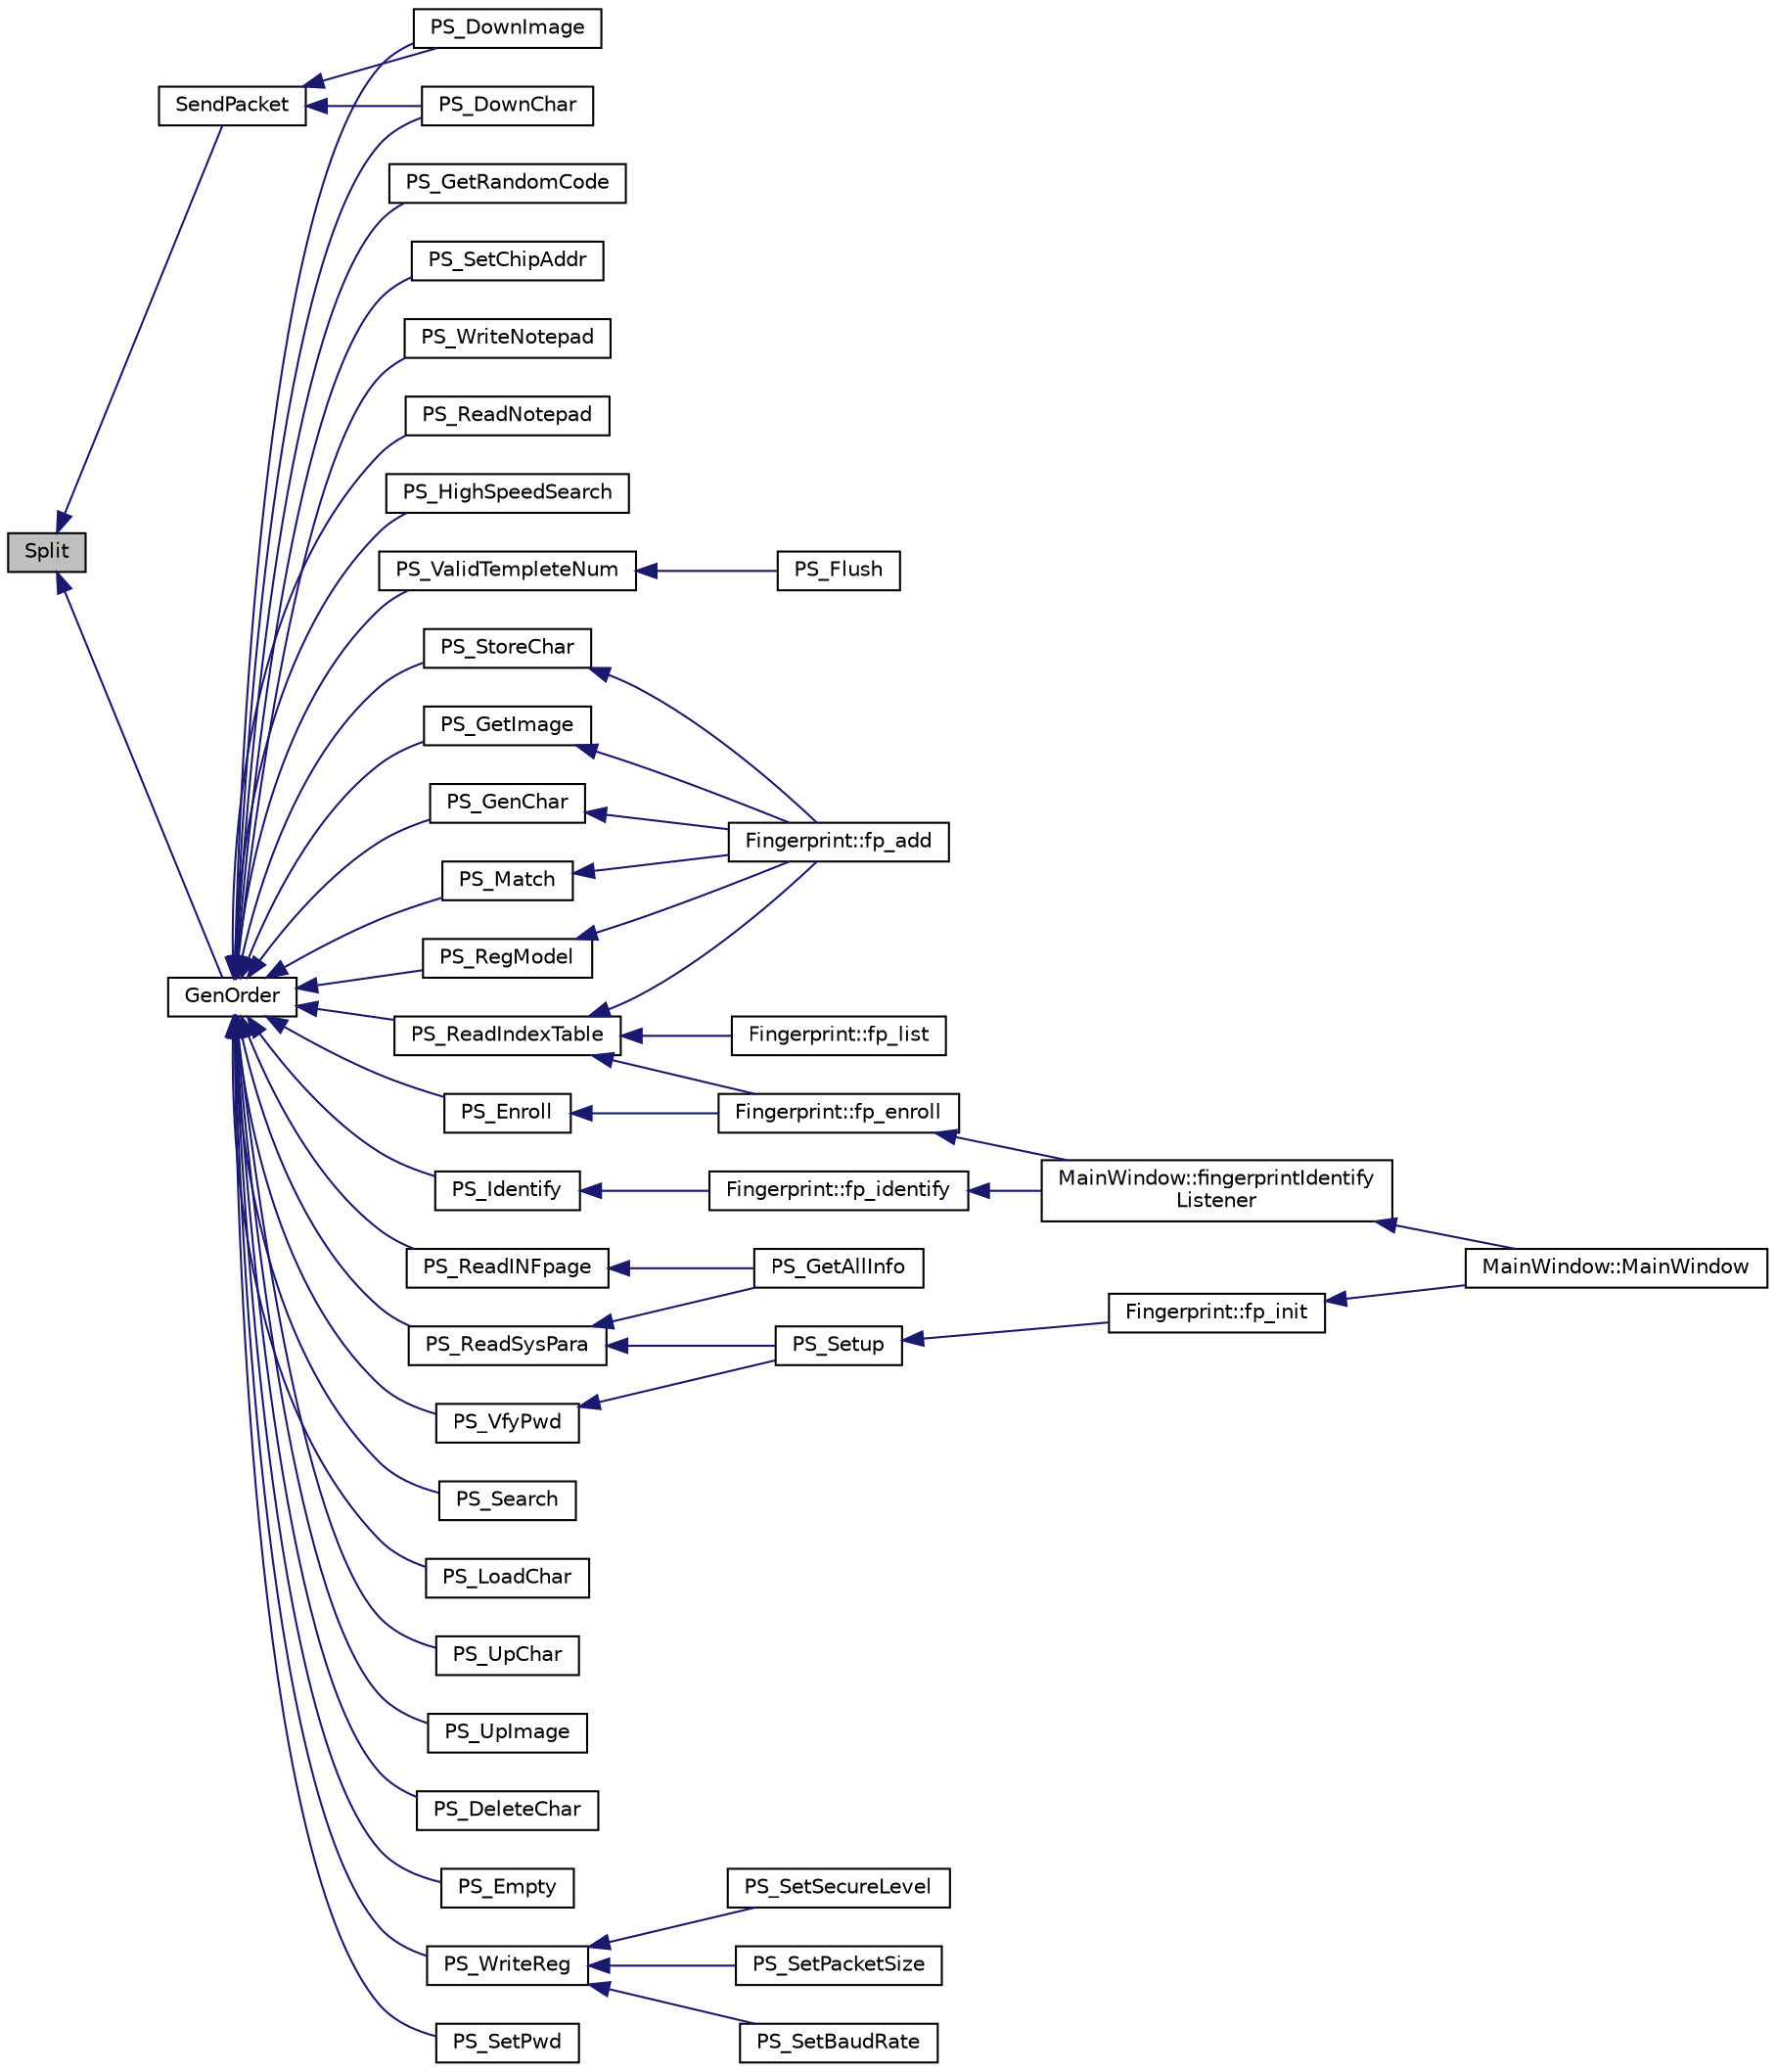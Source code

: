 digraph "Split"
{
  edge [fontname="Helvetica",fontsize="10",labelfontname="Helvetica",labelfontsize="10"];
  node [fontname="Helvetica",fontsize="10",shape=record];
  rankdir="LR";
  Node1 [label="Split",height=0.2,width=0.4,color="black", fillcolor="grey75", style="filled", fontcolor="black"];
  Node1 -> Node2 [dir="back",color="midnightblue",fontsize="10",style="solid"];
  Node2 [label="SendPacket",height=0.2,width=0.4,color="black", fillcolor="white", style="filled",URL="$as608_8c.html#a6c5b72551e2544793a5ba2cb0448bcbd"];
  Node2 -> Node3 [dir="back",color="midnightblue",fontsize="10",style="solid"];
  Node3 [label="PS_DownChar",height=0.2,width=0.4,color="black", fillcolor="white", style="filled",URL="$as608_8h.html#aae1adff03625be979fceff80c16550ed"];
  Node2 -> Node4 [dir="back",color="midnightblue",fontsize="10",style="solid"];
  Node4 [label="PS_DownImage",height=0.2,width=0.4,color="black", fillcolor="white", style="filled",URL="$as608_8h.html#aa6c23f88f68296970cec84242fe77d44"];
  Node1 -> Node5 [dir="back",color="midnightblue",fontsize="10",style="solid"];
  Node5 [label="GenOrder",height=0.2,width=0.4,color="black", fillcolor="white", style="filled",URL="$as608_8c.html#a88a530a911a08cd67c405240f213c288"];
  Node5 -> Node6 [dir="back",color="midnightblue",fontsize="10",style="solid"];
  Node6 [label="PS_GetImage",height=0.2,width=0.4,color="black", fillcolor="white", style="filled",URL="$as608_8h.html#ab93b7b3b367d82fc358845a0713e77db"];
  Node6 -> Node7 [dir="back",color="midnightblue",fontsize="10",style="solid"];
  Node7 [label="Fingerprint::fp_add",height=0.2,width=0.4,color="black", fillcolor="white", style="filled",URL="$class_fingerprint.html#a1cc52c07387ff07cc26427cb9d3f3d71",tooltip="Enroll user fingerprint data in to an empty memory, read user finger twice. "];
  Node5 -> Node8 [dir="back",color="midnightblue",fontsize="10",style="solid"];
  Node8 [label="PS_GenChar",height=0.2,width=0.4,color="black", fillcolor="white", style="filled",URL="$as608_8h.html#ac515c3ff7dce6a27509f9352cd0f1943"];
  Node8 -> Node7 [dir="back",color="midnightblue",fontsize="10",style="solid"];
  Node5 -> Node9 [dir="back",color="midnightblue",fontsize="10",style="solid"];
  Node9 [label="PS_Match",height=0.2,width=0.4,color="black", fillcolor="white", style="filled",URL="$as608_8h.html#aaa413f6e387308e85a872533e9c2428a"];
  Node9 -> Node7 [dir="back",color="midnightblue",fontsize="10",style="solid"];
  Node5 -> Node10 [dir="back",color="midnightblue",fontsize="10",style="solid"];
  Node10 [label="PS_Search",height=0.2,width=0.4,color="black", fillcolor="white", style="filled",URL="$as608_8h.html#afa46dca32feecddcfaf1de5b1b67d650"];
  Node5 -> Node11 [dir="back",color="midnightblue",fontsize="10",style="solid"];
  Node11 [label="PS_RegModel",height=0.2,width=0.4,color="black", fillcolor="white", style="filled",URL="$as608_8h.html#a42e7c83b9eae8089de6a4fa22b63af16"];
  Node11 -> Node7 [dir="back",color="midnightblue",fontsize="10",style="solid"];
  Node5 -> Node12 [dir="back",color="midnightblue",fontsize="10",style="solid"];
  Node12 [label="PS_StoreChar",height=0.2,width=0.4,color="black", fillcolor="white", style="filled",URL="$as608_8h.html#a23adbcbb36764d9b638bb9c7caea5b30"];
  Node12 -> Node7 [dir="back",color="midnightblue",fontsize="10",style="solid"];
  Node5 -> Node13 [dir="back",color="midnightblue",fontsize="10",style="solid"];
  Node13 [label="PS_LoadChar",height=0.2,width=0.4,color="black", fillcolor="white", style="filled",URL="$as608_8h.html#a12a0eb56a685718f339333019923d990"];
  Node5 -> Node14 [dir="back",color="midnightblue",fontsize="10",style="solid"];
  Node14 [label="PS_UpChar",height=0.2,width=0.4,color="black", fillcolor="white", style="filled",URL="$as608_8h.html#a5290e687341aa0c1711f71f078525830"];
  Node5 -> Node3 [dir="back",color="midnightblue",fontsize="10",style="solid"];
  Node5 -> Node15 [dir="back",color="midnightblue",fontsize="10",style="solid"];
  Node15 [label="PS_UpImage",height=0.2,width=0.4,color="black", fillcolor="white", style="filled",URL="$as608_8h.html#a530324613d04e0515428f8ff3b6579e6"];
  Node5 -> Node4 [dir="back",color="midnightblue",fontsize="10",style="solid"];
  Node5 -> Node16 [dir="back",color="midnightblue",fontsize="10",style="solid"];
  Node16 [label="PS_DeleteChar",height=0.2,width=0.4,color="black", fillcolor="white", style="filled",URL="$as608_8h.html#ad56baedb1c02cf2f4703ed8e0d1cef70"];
  Node5 -> Node17 [dir="back",color="midnightblue",fontsize="10",style="solid"];
  Node17 [label="PS_Empty",height=0.2,width=0.4,color="black", fillcolor="white", style="filled",URL="$as608_8h.html#a326d4b3793b5d7aacaac4c18694d62be"];
  Node5 -> Node18 [dir="back",color="midnightblue",fontsize="10",style="solid"];
  Node18 [label="PS_WriteReg",height=0.2,width=0.4,color="black", fillcolor="white", style="filled",URL="$as608_8h.html#a62423f4f40bab88d575cb7bf63db03e9"];
  Node18 -> Node19 [dir="back",color="midnightblue",fontsize="10",style="solid"];
  Node19 [label="PS_SetBaudRate",height=0.2,width=0.4,color="black", fillcolor="white", style="filled",URL="$as608_8h.html#ad28ac4064aa9104fc44bcb7182140bf2"];
  Node18 -> Node20 [dir="back",color="midnightblue",fontsize="10",style="solid"];
  Node20 [label="PS_SetSecureLevel",height=0.2,width=0.4,color="black", fillcolor="white", style="filled",URL="$as608_8h.html#af4c4c9a990ce91bc94fc8f18cdc29c16"];
  Node18 -> Node21 [dir="back",color="midnightblue",fontsize="10",style="solid"];
  Node21 [label="PS_SetPacketSize",height=0.2,width=0.4,color="black", fillcolor="white", style="filled",URL="$as608_8h.html#ade14404cbee79a0b3d22f5e21cd5da14"];
  Node5 -> Node22 [dir="back",color="midnightblue",fontsize="10",style="solid"];
  Node22 [label="PS_ReadSysPara",height=0.2,width=0.4,color="black", fillcolor="white", style="filled",URL="$as608_8h.html#aa19a000c64177c5ad0641db80b0c0031"];
  Node22 -> Node23 [dir="back",color="midnightblue",fontsize="10",style="solid"];
  Node23 [label="PS_Setup",height=0.2,width=0.4,color="black", fillcolor="white", style="filled",URL="$as608_8h.html#a522a62d36aeebd23459b2343a84a1972"];
  Node23 -> Node24 [dir="back",color="midnightblue",fontsize="10",style="solid"];
  Node24 [label="Fingerprint::fp_init",height=0.2,width=0.4,color="black", fillcolor="white", style="filled",URL="$class_fingerprint.html#ad199706762803a08154e147d82b0c867"];
  Node24 -> Node25 [dir="back",color="midnightblue",fontsize="10",style="solid"];
  Node25 [label="MainWindow::MainWindow",height=0.2,width=0.4,color="black", fillcolor="white", style="filled",URL="$class_main_window.html#a996c5a2b6f77944776856f08ec30858d",tooltip="MainWindow Constructor. "];
  Node22 -> Node26 [dir="back",color="midnightblue",fontsize="10",style="solid"];
  Node26 [label="PS_GetAllInfo",height=0.2,width=0.4,color="black", fillcolor="white", style="filled",URL="$as608_8h.html#a09284b1462d70fed411138c3080b0f34"];
  Node5 -> Node27 [dir="back",color="midnightblue",fontsize="10",style="solid"];
  Node27 [label="PS_Enroll",height=0.2,width=0.4,color="black", fillcolor="white", style="filled",URL="$as608_8h.html#a67aebf4a0d272ea7b5232d69e2626fc3"];
  Node27 -> Node28 [dir="back",color="midnightblue",fontsize="10",style="solid"];
  Node28 [label="Fingerprint::fp_enroll",height=0.2,width=0.4,color="black", fillcolor="white", style="filled",URL="$class_fingerprint.html#a15586c8d302933731eca34e4242edbb2",tooltip="Enroll user fingerprint data in to an empty memory, only read user finger one. "];
  Node28 -> Node29 [dir="back",color="midnightblue",fontsize="10",style="solid"];
  Node29 [label="MainWindow::fingerprintIdentify\lListener",height=0.2,width=0.4,color="black", fillcolor="white", style="filled",URL="$class_main_window.html#a9abddf234c9231f465917c318b3ba6b2",tooltip="Listener for fingerprint sensor. "];
  Node29 -> Node25 [dir="back",color="midnightblue",fontsize="10",style="solid"];
  Node5 -> Node30 [dir="back",color="midnightblue",fontsize="10",style="solid"];
  Node30 [label="PS_Identify",height=0.2,width=0.4,color="black", fillcolor="white", style="filled",URL="$as608_8h.html#a3ed25a66cf830d909aae5856b7a881c1"];
  Node30 -> Node31 [dir="back",color="midnightblue",fontsize="10",style="solid"];
  Node31 [label="Fingerprint::fp_identify",height=0.2,width=0.4,color="black", fillcolor="white", style="filled",URL="$class_fingerprint.html#a402792facf78e1ffa848dc95437478e8",tooltip="Check and compare user fingerprint. "];
  Node31 -> Node29 [dir="back",color="midnightblue",fontsize="10",style="solid"];
  Node5 -> Node32 [dir="back",color="midnightblue",fontsize="10",style="solid"];
  Node32 [label="PS_SetPwd",height=0.2,width=0.4,color="black", fillcolor="white", style="filled",URL="$as608_8h.html#a20d841fa1415ee0c231ed8cdf81d79ba"];
  Node5 -> Node33 [dir="back",color="midnightblue",fontsize="10",style="solid"];
  Node33 [label="PS_VfyPwd",height=0.2,width=0.4,color="black", fillcolor="white", style="filled",URL="$as608_8h.html#a414cabe0182e84936be7599f7b1234f7"];
  Node33 -> Node23 [dir="back",color="midnightblue",fontsize="10",style="solid"];
  Node5 -> Node34 [dir="back",color="midnightblue",fontsize="10",style="solid"];
  Node34 [label="PS_GetRandomCode",height=0.2,width=0.4,color="black", fillcolor="white", style="filled",URL="$as608_8h.html#a91f4e3c59f8f808f31d72d7cd91c67ee"];
  Node5 -> Node35 [dir="back",color="midnightblue",fontsize="10",style="solid"];
  Node35 [label="PS_SetChipAddr",height=0.2,width=0.4,color="black", fillcolor="white", style="filled",URL="$as608_8h.html#aee1f1b197443cfba931a50ddbe15272e"];
  Node5 -> Node36 [dir="back",color="midnightblue",fontsize="10",style="solid"];
  Node36 [label="PS_ReadINFpage",height=0.2,width=0.4,color="black", fillcolor="white", style="filled",URL="$as608_8h.html#aab33459ef440dbc5c6f29612a47d7315"];
  Node36 -> Node26 [dir="back",color="midnightblue",fontsize="10",style="solid"];
  Node5 -> Node37 [dir="back",color="midnightblue",fontsize="10",style="solid"];
  Node37 [label="PS_WriteNotepad",height=0.2,width=0.4,color="black", fillcolor="white", style="filled",URL="$as608_8h.html#ab1dd8a8523f905c63d26ef1f2ced8ddd"];
  Node5 -> Node38 [dir="back",color="midnightblue",fontsize="10",style="solid"];
  Node38 [label="PS_ReadNotepad",height=0.2,width=0.4,color="black", fillcolor="white", style="filled",URL="$as608_8h.html#ab05d2d2863b9d09dbb04734dee938f98"];
  Node5 -> Node39 [dir="back",color="midnightblue",fontsize="10",style="solid"];
  Node39 [label="PS_HighSpeedSearch",height=0.2,width=0.4,color="black", fillcolor="white", style="filled",URL="$as608_8h.html#ad45d831c5a5ab8f94a0992c5bb54a0dd"];
  Node5 -> Node40 [dir="back",color="midnightblue",fontsize="10",style="solid"];
  Node40 [label="PS_ValidTempleteNum",height=0.2,width=0.4,color="black", fillcolor="white", style="filled",URL="$as608_8h.html#ac6141ed8850680abfa4d5d066aedd1ec"];
  Node40 -> Node41 [dir="back",color="midnightblue",fontsize="10",style="solid"];
  Node41 [label="PS_Flush",height=0.2,width=0.4,color="black", fillcolor="white", style="filled",URL="$as608_8h.html#a2bfb02a967e1becc8c4526434a81fbd6"];
  Node5 -> Node42 [dir="back",color="midnightblue",fontsize="10",style="solid"];
  Node42 [label="PS_ReadIndexTable",height=0.2,width=0.4,color="black", fillcolor="white", style="filled",URL="$as608_8h.html#acb2580d314bfbc7441b71c3c4b32f065"];
  Node42 -> Node28 [dir="back",color="midnightblue",fontsize="10",style="solid"];
  Node42 -> Node7 [dir="back",color="midnightblue",fontsize="10",style="solid"];
  Node42 -> Node43 [dir="back",color="midnightblue",fontsize="10",style="solid"];
  Node43 [label="Fingerprint::fp_list",height=0.2,width=0.4,color="black", fillcolor="white", style="filled",URL="$class_fingerprint.html#a33ad88ae9e4c9d7277a465905e989dc6",tooltip="List all fingerprint ID in sensor memory, for debug use only. "];
}
